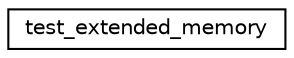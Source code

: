 digraph "Graphical Class Hierarchy"
{
  edge [fontname="Helvetica",fontsize="10",labelfontname="Helvetica",labelfontsize="10"];
  node [fontname="Helvetica",fontsize="10",shape=record];
  rankdir="LR";
  Node0 [label="test_extended_memory",height=0.2,width=0.4,color="black", fillcolor="white", style="filled",URL="$structtest__extended__memory.html"];
}
